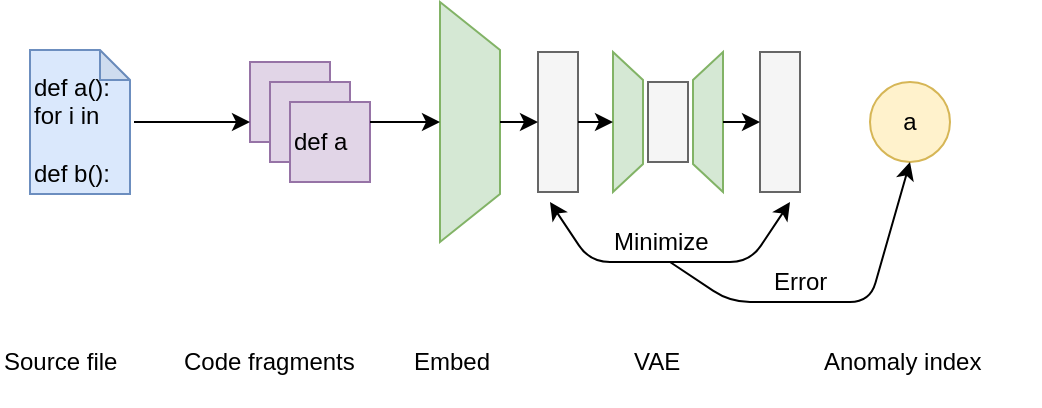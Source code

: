 <mxfile version="12.1.3" pages="1"><diagram id="TmZOEdekMqyIfUYsKE0L" name="Page-1"><mxGraphModel dx="854" dy="294" grid="1" gridSize="10" guides="1" tooltips="1" connect="1" arrows="1" fold="1" page="1" pageScale="1" pageWidth="850" pageHeight="1100" math="0" shadow="0"><root><mxCell id="0"/><mxCell id="1" parent="0"/><mxCell id="DSWhMeCXEC9439bI2fji-1" value="" style="shape=note;whiteSpace=wrap;html=1;backgroundOutline=1;darkOpacity=0.05;fillColor=#dae8fc;strokeColor=#6c8ebf;size=15;" vertex="1" parent="1"><mxGeometry x="90" y="154" width="50" height="72" as="geometry"/></mxCell><mxCell id="DSWhMeCXEC9439bI2fji-2" value="" style="whiteSpace=wrap;html=1;aspect=fixed;fillColor=#e1d5e7;strokeColor=#9673a6;" vertex="1" parent="1"><mxGeometry x="200" y="160" width="40" height="40" as="geometry"/></mxCell><mxCell id="DSWhMeCXEC9439bI2fji-3" value="" style="whiteSpace=wrap;html=1;aspect=fixed;fillColor=#e1d5e7;strokeColor=#9673a6;" vertex="1" parent="1"><mxGeometry x="210" y="170" width="40" height="40" as="geometry"/></mxCell><mxCell id="DSWhMeCXEC9439bI2fji-4" value="&lt;div&gt;def a&lt;/div&gt;" style="whiteSpace=wrap;html=1;aspect=fixed;fillColor=#e1d5e7;strokeColor=#9673a6;align=left;" vertex="1" parent="1"><mxGeometry x="220" y="180" width="40" height="40" as="geometry"/></mxCell><mxCell id="DSWhMeCXEC9439bI2fji-5" value="" style="shape=trapezoid;perimeter=trapezoidPerimeter;whiteSpace=wrap;html=1;rotation=90;fillColor=#d5e8d4;strokeColor=#82b366;" vertex="1" parent="1"><mxGeometry x="250" y="175" width="120" height="30" as="geometry"/></mxCell><mxCell id="DSWhMeCXEC9439bI2fji-6" value="" style="rounded=0;whiteSpace=wrap;html=1;rotation=90;fillColor=#f5f5f5;strokeColor=#666666;fontColor=#333333;" vertex="1" parent="1"><mxGeometry x="319" y="180" width="70" height="20" as="geometry"/></mxCell><mxCell id="DSWhMeCXEC9439bI2fji-7" value="" style="shape=trapezoid;perimeter=trapezoidPerimeter;whiteSpace=wrap;html=1;rotation=90;fillColor=#d5e8d4;strokeColor=#82b366;" vertex="1" parent="1"><mxGeometry x="354" y="182.5" width="70" height="15" as="geometry"/></mxCell><mxCell id="DSWhMeCXEC9439bI2fji-8" value="" style="rounded=0;whiteSpace=wrap;html=1;rotation=90;fillColor=#f5f5f5;strokeColor=#666666;fontColor=#333333;" vertex="1" parent="1"><mxGeometry x="389" y="180" width="40" height="20" as="geometry"/></mxCell><mxCell id="DSWhMeCXEC9439bI2fji-9" value="" style="shape=trapezoid;perimeter=trapezoidPerimeter;whiteSpace=wrap;html=1;rotation=-90;fillColor=#d5e8d4;strokeColor=#82b366;" vertex="1" parent="1"><mxGeometry x="394" y="182.5" width="70" height="15" as="geometry"/></mxCell><mxCell id="DSWhMeCXEC9439bI2fji-10" value="" style="rounded=0;whiteSpace=wrap;html=1;rotation=90;fillColor=#f5f5f5;strokeColor=#666666;fontColor=#333333;" vertex="1" parent="1"><mxGeometry x="430" y="180" width="70" height="20" as="geometry"/></mxCell><mxCell id="DSWhMeCXEC9439bI2fji-11" value="" style="endArrow=classic;startArrow=classic;html=1;" edge="1" parent="1"><mxGeometry width="50" height="50" relative="1" as="geometry"><mxPoint x="470" y="230" as="sourcePoint"/><mxPoint x="350" y="230" as="targetPoint"/><Array as="points"><mxPoint x="450" y="260"/><mxPoint x="410" y="260"/><mxPoint x="370" y="260"/></Array></mxGeometry></mxCell><mxCell id="DSWhMeCXEC9439bI2fji-12" value="a" style="ellipse;whiteSpace=wrap;html=1;aspect=fixed;fillColor=#fff2cc;strokeColor=#d6b656;" vertex="1" parent="1"><mxGeometry x="510" y="170" width="40" height="40" as="geometry"/></mxCell><mxCell id="DSWhMeCXEC9439bI2fji-13" value="" style="endArrow=classic;html=1;entryX=0.5;entryY=1;entryDx=0;entryDy=0;" edge="1" parent="1" target="DSWhMeCXEC9439bI2fji-12"><mxGeometry width="50" height="50" relative="1" as="geometry"><mxPoint x="410" y="260" as="sourcePoint"/><mxPoint x="130" y="290" as="targetPoint"/><Array as="points"><mxPoint x="440" y="280"/><mxPoint x="460" y="280"/><mxPoint x="510" y="280"/></Array></mxGeometry></mxCell><mxCell id="DSWhMeCXEC9439bI2fji-14" value="" style="endArrow=classic;html=1;entryX=0;entryY=0.75;entryDx=0;entryDy=0;" edge="1" parent="1" target="DSWhMeCXEC9439bI2fji-2"><mxGeometry width="50" height="50" relative="1" as="geometry"><mxPoint x="142" y="190" as="sourcePoint"/><mxPoint x="140" y="310" as="targetPoint"/></mxGeometry></mxCell><mxCell id="DSWhMeCXEC9439bI2fji-15" value="" style="endArrow=classic;html=1;entryX=0.5;entryY=1;entryDx=0;entryDy=0;exitX=1;exitY=0.25;exitDx=0;exitDy=0;" edge="1" parent="1" source="DSWhMeCXEC9439bI2fji-4" target="DSWhMeCXEC9439bI2fji-5"><mxGeometry width="50" height="50" relative="1" as="geometry"><mxPoint x="90" y="360" as="sourcePoint"/><mxPoint x="140" y="310" as="targetPoint"/></mxGeometry></mxCell><mxCell id="DSWhMeCXEC9439bI2fji-16" value="" style="endArrow=classic;html=1;entryX=0.5;entryY=1;entryDx=0;entryDy=0;exitX=0.5;exitY=0;exitDx=0;exitDy=0;" edge="1" parent="1" source="DSWhMeCXEC9439bI2fji-5" target="DSWhMeCXEC9439bI2fji-6"><mxGeometry width="50" height="50" relative="1" as="geometry"><mxPoint x="90" y="360" as="sourcePoint"/><mxPoint x="140" y="310" as="targetPoint"/></mxGeometry></mxCell><mxCell id="DSWhMeCXEC9439bI2fji-17" value="" style="endArrow=classic;html=1;entryX=0.5;entryY=1;entryDx=0;entryDy=0;" edge="1" parent="1" source="DSWhMeCXEC9439bI2fji-6" target="DSWhMeCXEC9439bI2fji-7"><mxGeometry width="50" height="50" relative="1" as="geometry"><mxPoint x="90" y="360" as="sourcePoint"/><mxPoint x="140" y="310" as="targetPoint"/></mxGeometry></mxCell><mxCell id="DSWhMeCXEC9439bI2fji-18" value="" style="endArrow=classic;html=1;entryX=0.5;entryY=1;entryDx=0;entryDy=0;exitX=0.5;exitY=1;exitDx=0;exitDy=0;" edge="1" parent="1" source="DSWhMeCXEC9439bI2fji-9" target="DSWhMeCXEC9439bI2fji-10"><mxGeometry width="50" height="50" relative="1" as="geometry"><mxPoint x="90" y="360" as="sourcePoint"/><mxPoint x="140" y="310" as="targetPoint"/></mxGeometry></mxCell><mxCell id="DSWhMeCXEC9439bI2fji-19" value="&lt;div align=&quot;left&quot;&gt;def a():&lt;/div&gt;&lt;div&gt;for i in &lt;br&gt;&lt;/div&gt;&lt;div&gt;&lt;br&gt;&lt;/div&gt;&lt;div&gt;def b():&lt;/div&gt;&lt;div&gt;&lt;br&gt;&lt;/div&gt;" style="text;html=1;strokeColor=none;fillColor=none;align=left;verticalAlign=middle;whiteSpace=wrap;rounded=0;" vertex="1" parent="1"><mxGeometry x="90" y="171" width="50" height="60" as="geometry"/></mxCell><mxCell id="DSWhMeCXEC9439bI2fji-20" value="Minimize" style="text;html=1;resizable=0;points=[];autosize=1;align=left;verticalAlign=top;spacingTop=-4;" vertex="1" parent="1"><mxGeometry x="380" y="240" width="70" height="20" as="geometry"/></mxCell><mxCell id="DSWhMeCXEC9439bI2fji-22" value="&lt;div&gt;Error&lt;/div&gt;&lt;div&gt;&lt;br&gt;&lt;/div&gt;" style="text;html=1;resizable=0;points=[];autosize=1;align=left;verticalAlign=top;spacingTop=-4;" vertex="1" parent="1"><mxGeometry x="460" y="260" width="50" height="30" as="geometry"/></mxCell><mxCell id="DSWhMeCXEC9439bI2fji-23" value="Code fragments" style="text;html=1;resizable=0;points=[];autosize=1;align=left;verticalAlign=top;spacingTop=-4;" vertex="1" parent="1"><mxGeometry x="165" y="300" width="110" height="20" as="geometry"/></mxCell><mxCell id="DSWhMeCXEC9439bI2fji-24" value="Source file" style="text;html=1;resizable=0;points=[];autosize=1;align=left;verticalAlign=top;spacingTop=-4;" vertex="1" parent="1"><mxGeometry x="75" y="300" width="80" height="20" as="geometry"/></mxCell><mxCell id="DSWhMeCXEC9439bI2fji-25" value="&lt;div&gt;Embed&lt;/div&gt;&lt;div&gt;&lt;br&gt;&lt;/div&gt;" style="text;html=1;resizable=0;points=[];autosize=1;align=left;verticalAlign=top;spacingTop=-4;" vertex="1" parent="1"><mxGeometry x="280" y="300" width="60" height="30" as="geometry"/></mxCell><mxCell id="DSWhMeCXEC9439bI2fji-26" value="&lt;div&gt;VAE&lt;/div&gt;&lt;div&gt;&lt;br&gt;&lt;/div&gt;" style="text;html=1;resizable=0;points=[];autosize=1;align=left;verticalAlign=top;spacingTop=-4;" vertex="1" parent="1"><mxGeometry x="390" y="300" width="40" height="30" as="geometry"/></mxCell><mxCell id="DSWhMeCXEC9439bI2fji-27" value="&lt;div&gt;Anomaly index&lt;/div&gt;&lt;div&gt;&lt;br&gt;&lt;/div&gt;" style="text;html=1;resizable=0;points=[];autosize=1;align=left;verticalAlign=top;spacingTop=-4;" vertex="1" parent="1"><mxGeometry x="485" y="300" width="110" height="30" as="geometry"/></mxCell></root></mxGraphModel></diagram></mxfile>